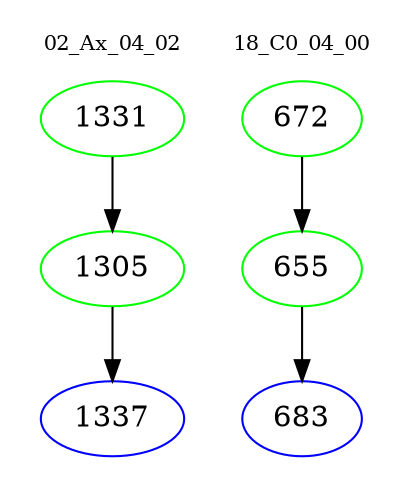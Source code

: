 digraph{
subgraph cluster_0 {
color = white
label = "02_Ax_04_02";
fontsize=10;
T0_1331 [label="1331", color="green"]
T0_1331 -> T0_1305 [color="black"]
T0_1305 [label="1305", color="green"]
T0_1305 -> T0_1337 [color="black"]
T0_1337 [label="1337", color="blue"]
}
subgraph cluster_1 {
color = white
label = "18_C0_04_00";
fontsize=10;
T1_672 [label="672", color="green"]
T1_672 -> T1_655 [color="black"]
T1_655 [label="655", color="green"]
T1_655 -> T1_683 [color="black"]
T1_683 [label="683", color="blue"]
}
}
